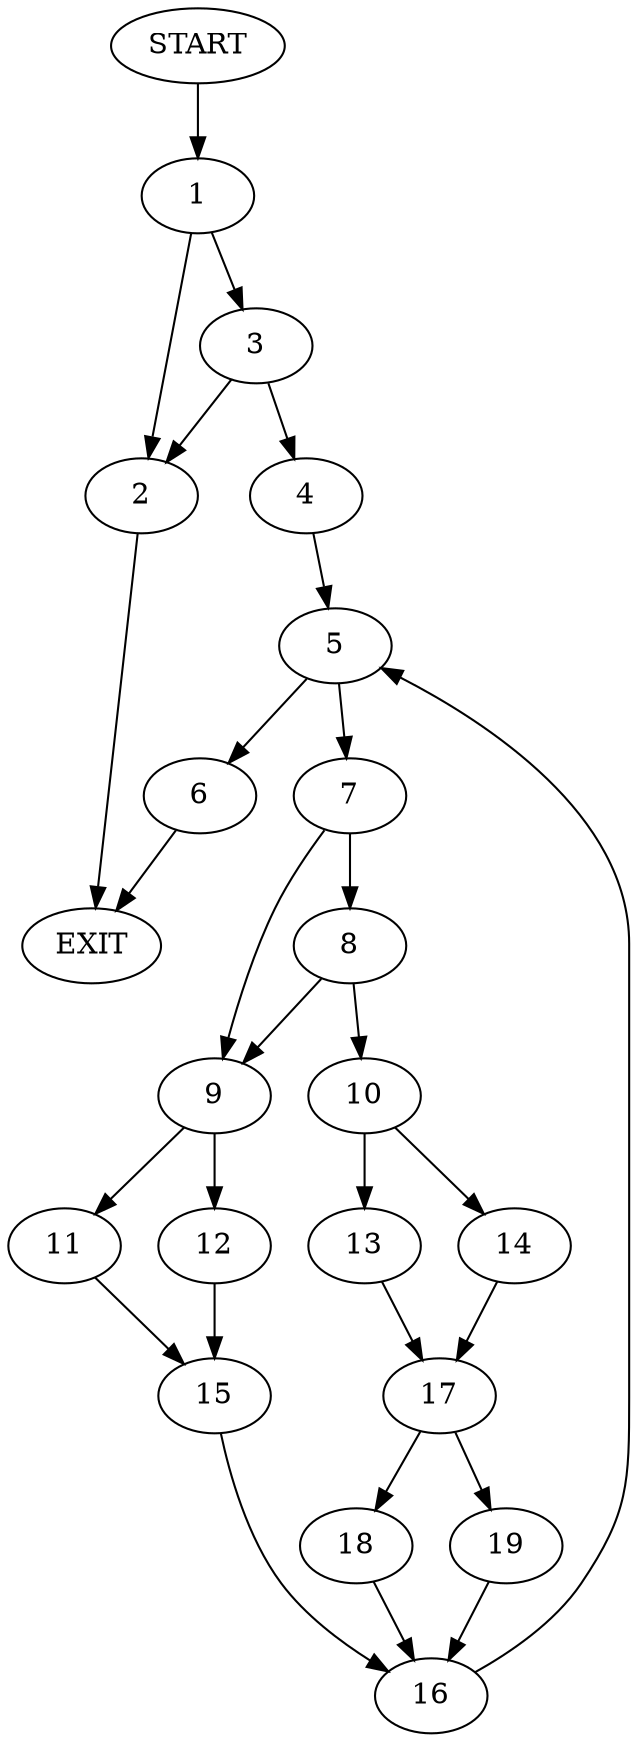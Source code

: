 digraph {
0 [label="START"]
20 [label="EXIT"]
0 -> 1
1 -> 2
1 -> 3
3 -> 2
3 -> 4
2 -> 20
4 -> 5
5 -> 6
5 -> 7
6 -> 20
7 -> 8
7 -> 9
8 -> 9
8 -> 10
9 -> 11
9 -> 12
10 -> 13
10 -> 14
12 -> 15
11 -> 15
15 -> 16
16 -> 5
13 -> 17
14 -> 17
17 -> 18
17 -> 19
19 -> 16
18 -> 16
}
